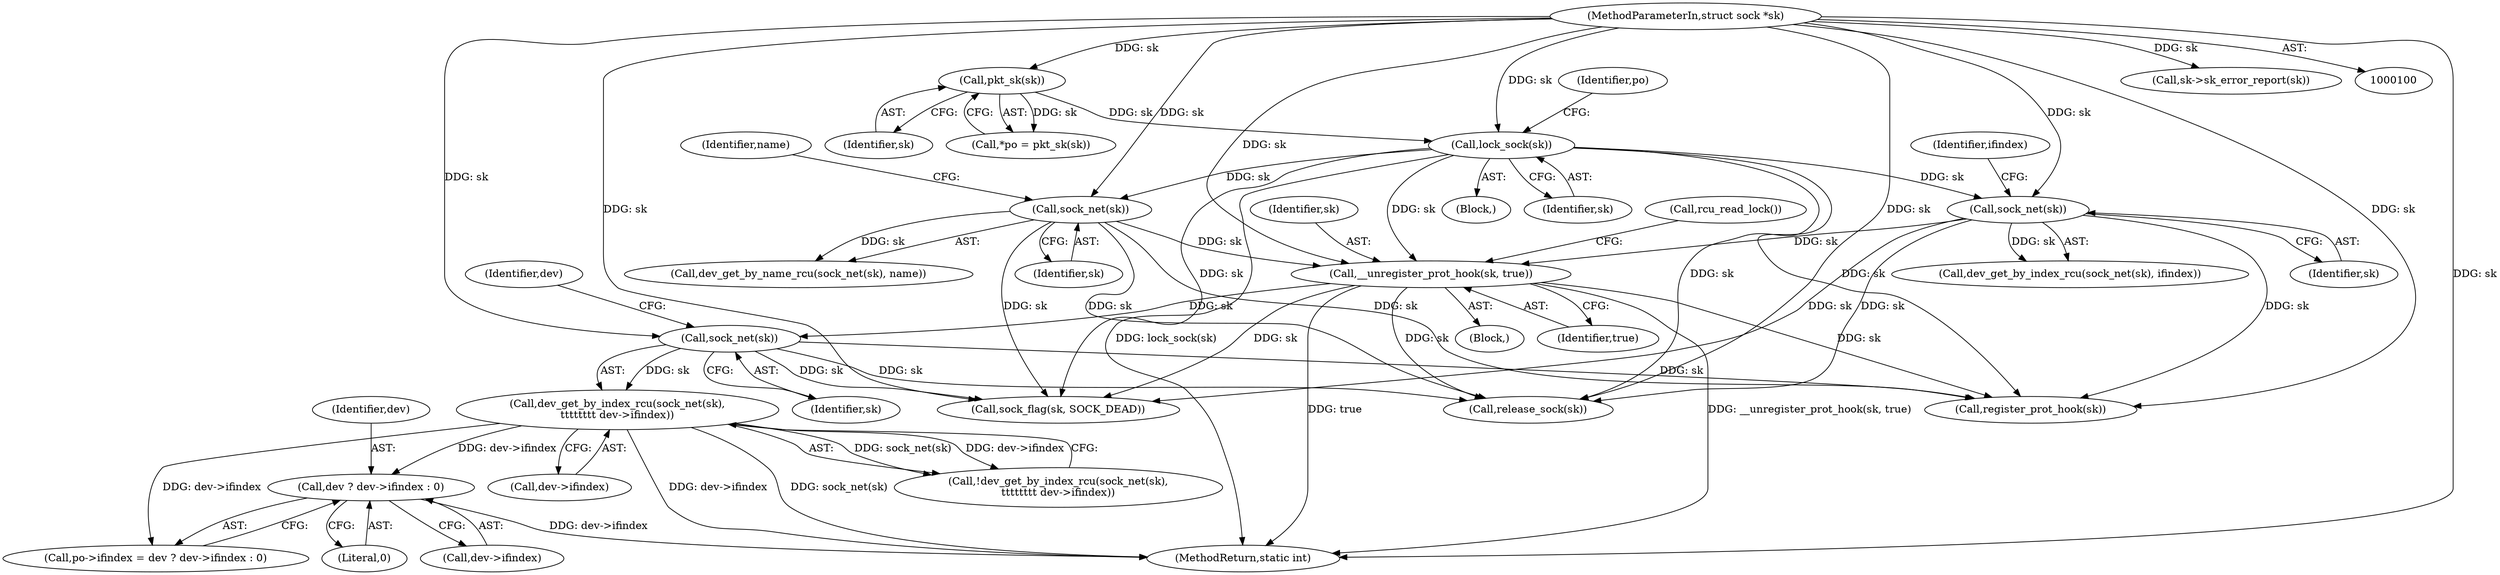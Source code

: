 digraph "0_linux_4971613c1639d8e5f102c4e797c3bf8f83a5a69e@pointer" {
"1000285" [label="(Call,dev ? dev->ifindex : 0)"];
"1000233" [label="(Call,dev_get_by_index_rcu(sock_net(sk),\n\t\t\t\t\t\t\t\t dev->ifindex))"];
"1000234" [label="(Call,sock_net(sk))"];
"1000217" [label="(Call,__unregister_prot_hook(sk, true))"];
"1000150" [label="(Call,sock_net(sk))"];
"1000126" [label="(Call,lock_sock(sk))"];
"1000109" [label="(Call,pkt_sk(sk))"];
"1000101" [label="(MethodParameterIn,struct sock *sk)"];
"1000169" [label="(Call,sock_net(sk))"];
"1000346" [label="(MethodReturn,static int)"];
"1000342" [label="(Call,release_sock(sk))"];
"1000126" [label="(Call,lock_sock(sk))"];
"1000236" [label="(Call,dev->ifindex)"];
"1000330" [label="(Call,sock_flag(sk, SOCK_DEAD))"];
"1000110" [label="(Identifier,sk)"];
"1000151" [label="(Identifier,sk)"];
"1000233" [label="(Call,dev_get_by_index_rcu(sock_net(sk),\n\t\t\t\t\t\t\t\t dev->ifindex))"];
"1000107" [label="(Call,*po = pkt_sk(sk))"];
"1000281" [label="(Call,po->ifindex = dev ? dev->ifindex : 0)"];
"1000290" [label="(Literal,0)"];
"1000319" [label="(Call,register_prot_hook(sk))"];
"1000232" [label="(Call,!dev_get_by_index_rcu(sock_net(sk),\n\t\t\t\t\t\t\t\t dev->ifindex))"];
"1000234" [label="(Call,sock_net(sk))"];
"1000218" [label="(Identifier,sk)"];
"1000105" [label="(Block,)"];
"1000168" [label="(Call,dev_get_by_index_rcu(sock_net(sk), ifindex))"];
"1000171" [label="(Identifier,ifindex)"];
"1000235" [label="(Identifier,sk)"];
"1000219" [label="(Identifier,true)"];
"1000169" [label="(Call,sock_net(sk))"];
"1000220" [label="(Call,rcu_read_lock())"];
"1000215" [label="(Block,)"];
"1000131" [label="(Identifier,po)"];
"1000101" [label="(MethodParameterIn,struct sock *sk)"];
"1000286" [label="(Identifier,dev)"];
"1000150" [label="(Call,sock_net(sk))"];
"1000237" [label="(Identifier,dev)"];
"1000149" [label="(Call,dev_get_by_name_rcu(sock_net(sk), name))"];
"1000285" [label="(Call,dev ? dev->ifindex : 0)"];
"1000217" [label="(Call,__unregister_prot_hook(sk, true))"];
"1000127" [label="(Identifier,sk)"];
"1000109" [label="(Call,pkt_sk(sk))"];
"1000152" [label="(Identifier,name)"];
"1000287" [label="(Call,dev->ifindex)"];
"1000170" [label="(Identifier,sk)"];
"1000333" [label="(Call,sk->sk_error_report(sk))"];
"1000285" -> "1000281"  [label="AST: "];
"1000285" -> "1000287"  [label="CFG: "];
"1000285" -> "1000290"  [label="CFG: "];
"1000286" -> "1000285"  [label="AST: "];
"1000287" -> "1000285"  [label="AST: "];
"1000290" -> "1000285"  [label="AST: "];
"1000281" -> "1000285"  [label="CFG: "];
"1000285" -> "1000346"  [label="DDG: dev->ifindex"];
"1000233" -> "1000285"  [label="DDG: dev->ifindex"];
"1000233" -> "1000232"  [label="AST: "];
"1000233" -> "1000236"  [label="CFG: "];
"1000234" -> "1000233"  [label="AST: "];
"1000236" -> "1000233"  [label="AST: "];
"1000232" -> "1000233"  [label="CFG: "];
"1000233" -> "1000346"  [label="DDG: dev->ifindex"];
"1000233" -> "1000346"  [label="DDG: sock_net(sk)"];
"1000233" -> "1000232"  [label="DDG: sock_net(sk)"];
"1000233" -> "1000232"  [label="DDG: dev->ifindex"];
"1000234" -> "1000233"  [label="DDG: sk"];
"1000233" -> "1000281"  [label="DDG: dev->ifindex"];
"1000234" -> "1000235"  [label="CFG: "];
"1000235" -> "1000234"  [label="AST: "];
"1000237" -> "1000234"  [label="CFG: "];
"1000217" -> "1000234"  [label="DDG: sk"];
"1000101" -> "1000234"  [label="DDG: sk"];
"1000234" -> "1000319"  [label="DDG: sk"];
"1000234" -> "1000330"  [label="DDG: sk"];
"1000234" -> "1000342"  [label="DDG: sk"];
"1000217" -> "1000215"  [label="AST: "];
"1000217" -> "1000219"  [label="CFG: "];
"1000218" -> "1000217"  [label="AST: "];
"1000219" -> "1000217"  [label="AST: "];
"1000220" -> "1000217"  [label="CFG: "];
"1000217" -> "1000346"  [label="DDG: true"];
"1000217" -> "1000346"  [label="DDG: __unregister_prot_hook(sk, true)"];
"1000150" -> "1000217"  [label="DDG: sk"];
"1000126" -> "1000217"  [label="DDG: sk"];
"1000169" -> "1000217"  [label="DDG: sk"];
"1000101" -> "1000217"  [label="DDG: sk"];
"1000217" -> "1000319"  [label="DDG: sk"];
"1000217" -> "1000330"  [label="DDG: sk"];
"1000217" -> "1000342"  [label="DDG: sk"];
"1000150" -> "1000149"  [label="AST: "];
"1000150" -> "1000151"  [label="CFG: "];
"1000151" -> "1000150"  [label="AST: "];
"1000152" -> "1000150"  [label="CFG: "];
"1000150" -> "1000149"  [label="DDG: sk"];
"1000126" -> "1000150"  [label="DDG: sk"];
"1000101" -> "1000150"  [label="DDG: sk"];
"1000150" -> "1000319"  [label="DDG: sk"];
"1000150" -> "1000330"  [label="DDG: sk"];
"1000150" -> "1000342"  [label="DDG: sk"];
"1000126" -> "1000105"  [label="AST: "];
"1000126" -> "1000127"  [label="CFG: "];
"1000127" -> "1000126"  [label="AST: "];
"1000131" -> "1000126"  [label="CFG: "];
"1000126" -> "1000346"  [label="DDG: lock_sock(sk)"];
"1000109" -> "1000126"  [label="DDG: sk"];
"1000101" -> "1000126"  [label="DDG: sk"];
"1000126" -> "1000169"  [label="DDG: sk"];
"1000126" -> "1000319"  [label="DDG: sk"];
"1000126" -> "1000330"  [label="DDG: sk"];
"1000126" -> "1000342"  [label="DDG: sk"];
"1000109" -> "1000107"  [label="AST: "];
"1000109" -> "1000110"  [label="CFG: "];
"1000110" -> "1000109"  [label="AST: "];
"1000107" -> "1000109"  [label="CFG: "];
"1000109" -> "1000107"  [label="DDG: sk"];
"1000101" -> "1000109"  [label="DDG: sk"];
"1000101" -> "1000100"  [label="AST: "];
"1000101" -> "1000346"  [label="DDG: sk"];
"1000101" -> "1000169"  [label="DDG: sk"];
"1000101" -> "1000319"  [label="DDG: sk"];
"1000101" -> "1000330"  [label="DDG: sk"];
"1000101" -> "1000333"  [label="DDG: sk"];
"1000101" -> "1000342"  [label="DDG: sk"];
"1000169" -> "1000168"  [label="AST: "];
"1000169" -> "1000170"  [label="CFG: "];
"1000170" -> "1000169"  [label="AST: "];
"1000171" -> "1000169"  [label="CFG: "];
"1000169" -> "1000168"  [label="DDG: sk"];
"1000169" -> "1000319"  [label="DDG: sk"];
"1000169" -> "1000330"  [label="DDG: sk"];
"1000169" -> "1000342"  [label="DDG: sk"];
}
